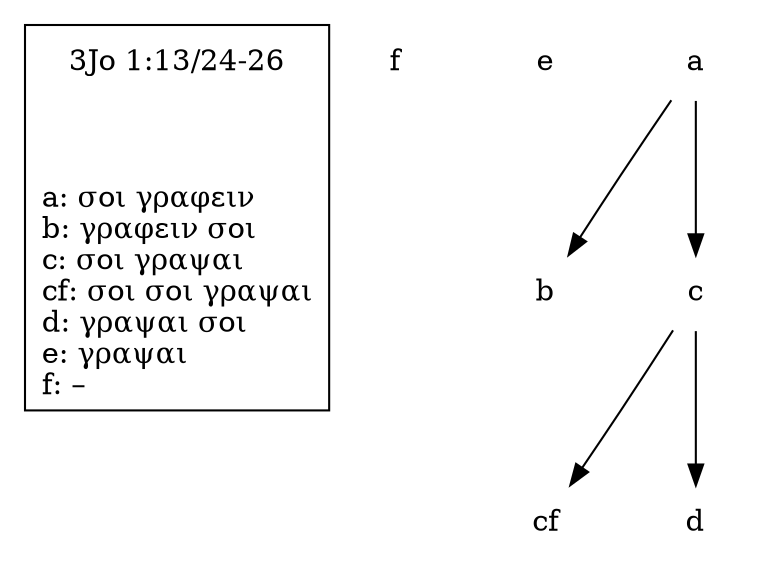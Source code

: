 digraph local_stemma {
	margin=0;
	subgraph cluster_legend {
		passage [shape=plaintext, label="3Jo 1:13/24-26"]
		readings [shape=plaintext, label="a: σοι γραφειν\lb: γραφειν σοι\lc: σοι γραψαι\lcf: σοι σοι γραψαι\ld: γραψαι σοι\le: γραψαι\lf: –\l"];
		passage -> readings[style=invis];
	}
	subgraph cluster_plot {
		style=invis;
		node [shape=plaintext];
		0 [label="a"];
		1 [label="b"];
		2 [label="c"];
		3 [label="cf"];
		4 [label="d"];
		5 [label="e"];
		6 [label="f"];
		0 -> 1[style=solid];
		0 -> 2[style=solid];
		2 -> 3[style=solid];
		2 -> 4[style=solid];
	}
}
